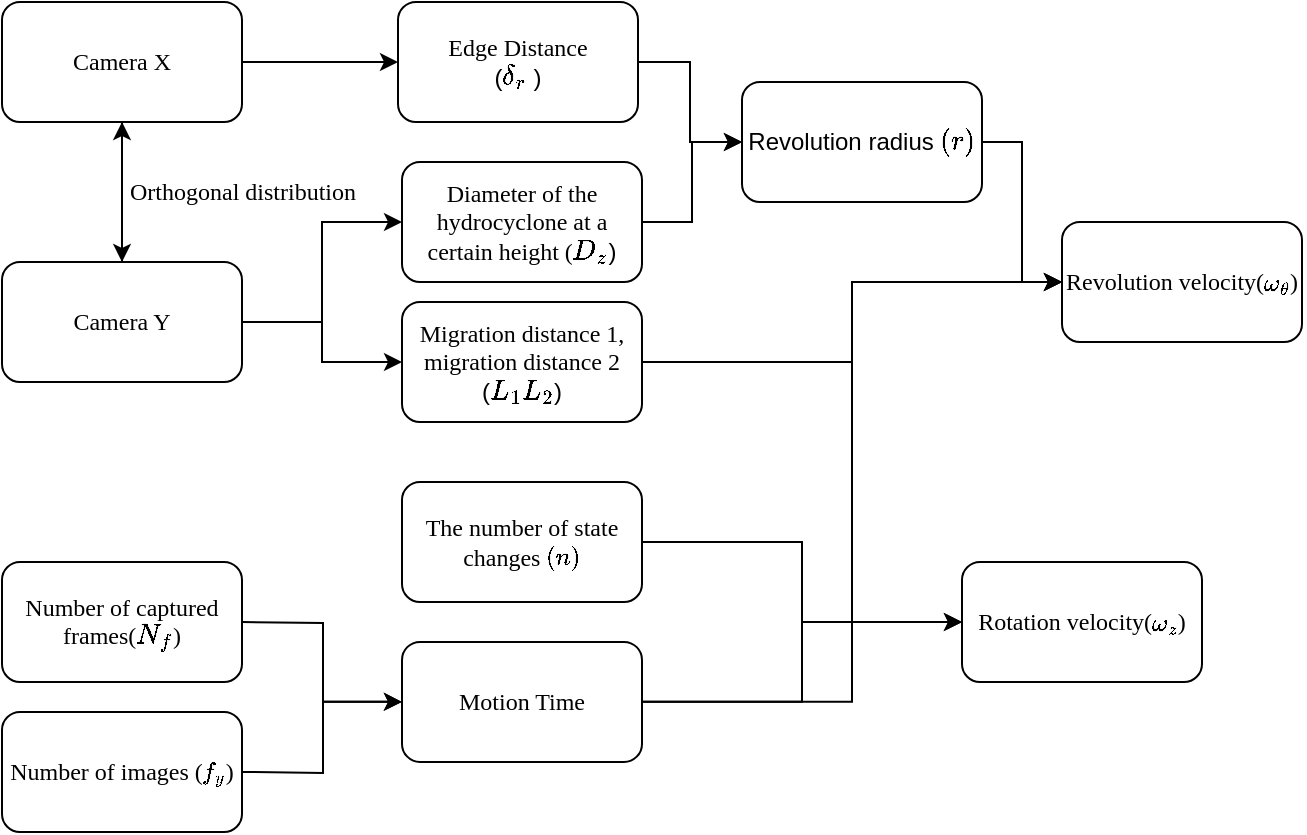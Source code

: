 <mxfile version="28.0.5">
  <diagram id="C5RBs43oDa-KdzZeNtuy" name="Page-1">
    <mxGraphModel dx="1252" dy="726" grid="0" gridSize="10" guides="1" tooltips="1" connect="1" arrows="1" fold="1" page="1" pageScale="1" pageWidth="827" pageHeight="1169" math="1" shadow="0">
      <root>
        <mxCell id="WIyWlLk6GJQsqaUBKTNV-0" />
        <mxCell id="WIyWlLk6GJQsqaUBKTNV-1" parent="WIyWlLk6GJQsqaUBKTNV-0" />
        <mxCell id="cnTVFmawlj7cKAnSD6l6-14" style="edgeStyle=orthogonalEdgeStyle;rounded=0;orthogonalLoop=1;jettySize=auto;html=1;entryX=0.5;entryY=0;entryDx=0;entryDy=0;fontFamily=Times New Roman;fontSize=12;fontColor=default;" parent="WIyWlLk6GJQsqaUBKTNV-1" source="cnTVFmawlj7cKAnSD6l6-1" target="cnTVFmawlj7cKAnSD6l6-2" edge="1">
          <mxGeometry relative="1" as="geometry" />
        </mxCell>
        <mxCell id="cnTVFmawlj7cKAnSD6l6-15" value="Orthogonal distribution" style="edgeLabel;html=1;align=center;verticalAlign=middle;resizable=0;points=[];rounded=1;shadow=0;glass=0;strokeColor=default;strokeWidth=1;fontFamily=Times New Roman;fontSize=12;fontColor=default;fillColor=default;" parent="cnTVFmawlj7cKAnSD6l6-14" vertex="1" connectable="0">
          <mxGeometry x="0.006" y="-2" relative="1" as="geometry">
            <mxPoint x="62" as="offset" />
          </mxGeometry>
        </mxCell>
        <mxCell id="cnTVFmawlj7cKAnSD6l6-16" style="edgeStyle=orthogonalEdgeStyle;rounded=0;orthogonalLoop=1;jettySize=auto;html=1;entryX=0;entryY=0.5;entryDx=0;entryDy=0;fontFamily=Times New Roman;fontSize=12;fontColor=default;" parent="WIyWlLk6GJQsqaUBKTNV-1" source="cnTVFmawlj7cKAnSD6l6-1" target="cnTVFmawlj7cKAnSD6l6-3" edge="1">
          <mxGeometry relative="1" as="geometry" />
        </mxCell>
        <mxCell id="cnTVFmawlj7cKAnSD6l6-1" value="&lt;font face=&quot;Times New Roman&quot;&gt;Camera X&lt;/font&gt;" style="rounded=1;whiteSpace=wrap;html=1;shadow=0;glass=0;strokeColor=default;strokeWidth=1;align=center;verticalAlign=middle;fontFamily=Helvetica;fontSize=12;fontColor=default;fillColor=default;" parent="WIyWlLk6GJQsqaUBKTNV-1" vertex="1">
          <mxGeometry x="86" y="188" width="120" height="60" as="geometry" />
        </mxCell>
        <mxCell id="cnTVFmawlj7cKAnSD6l6-17" style="edgeStyle=orthogonalEdgeStyle;rounded=0;orthogonalLoop=1;jettySize=auto;html=1;entryX=0;entryY=0.5;entryDx=0;entryDy=0;fontFamily=Times New Roman;fontSize=12;fontColor=default;" parent="WIyWlLk6GJQsqaUBKTNV-1" source="cnTVFmawlj7cKAnSD6l6-2" target="cnTVFmawlj7cKAnSD6l6-4" edge="1">
          <mxGeometry relative="1" as="geometry" />
        </mxCell>
        <mxCell id="cnTVFmawlj7cKAnSD6l6-19" style="edgeStyle=orthogonalEdgeStyle;rounded=0;orthogonalLoop=1;jettySize=auto;html=1;entryX=0;entryY=0.5;entryDx=0;entryDy=0;fontFamily=Times New Roman;fontSize=12;fontColor=default;" parent="WIyWlLk6GJQsqaUBKTNV-1" source="cnTVFmawlj7cKAnSD6l6-2" target="cnTVFmawlj7cKAnSD6l6-18" edge="1">
          <mxGeometry relative="1" as="geometry" />
        </mxCell>
        <mxCell id="cnTVFmawlj7cKAnSD6l6-20" style="edgeStyle=orthogonalEdgeStyle;rounded=0;orthogonalLoop=1;jettySize=auto;html=1;fontFamily=Times New Roman;fontSize=12;fontColor=default;" parent="WIyWlLk6GJQsqaUBKTNV-1" source="cnTVFmawlj7cKAnSD6l6-2" edge="1">
          <mxGeometry relative="1" as="geometry">
            <mxPoint x="146" y="248" as="targetPoint" />
          </mxGeometry>
        </mxCell>
        <mxCell id="cnTVFmawlj7cKAnSD6l6-2" value="&lt;font face=&quot;Times New Roman&quot;&gt;Camera Y&lt;/font&gt;" style="rounded=1;whiteSpace=wrap;html=1;shadow=0;glass=0;strokeColor=default;strokeWidth=1;align=center;verticalAlign=middle;fontFamily=Helvetica;fontSize=12;fontColor=default;fillColor=default;" parent="WIyWlLk6GJQsqaUBKTNV-1" vertex="1">
          <mxGeometry x="86" y="318" width="120" height="60" as="geometry" />
        </mxCell>
        <mxCell id="cnTVFmawlj7cKAnSD6l6-25" style="edgeStyle=orthogonalEdgeStyle;rounded=0;orthogonalLoop=1;jettySize=auto;html=1;entryX=0;entryY=0.5;entryDx=0;entryDy=0;fontFamily=Times New Roman;fontSize=12;fontColor=default;" parent="WIyWlLk6GJQsqaUBKTNV-1" source="cnTVFmawlj7cKAnSD6l6-3" target="cnTVFmawlj7cKAnSD6l6-8" edge="1">
          <mxGeometry relative="1" as="geometry" />
        </mxCell>
        <mxCell id="cnTVFmawlj7cKAnSD6l6-26" style="edgeStyle=orthogonalEdgeStyle;rounded=0;orthogonalLoop=1;jettySize=auto;html=1;entryX=0;entryY=0.5;entryDx=0;entryDy=0;fontFamily=Times New Roman;fontSize=12;fontColor=default;" parent="WIyWlLk6GJQsqaUBKTNV-1" source="cnTVFmawlj7cKAnSD6l6-4" target="cnTVFmawlj7cKAnSD6l6-8" edge="1">
          <mxGeometry relative="1" as="geometry" />
        </mxCell>
        <mxCell id="cnTVFmawlj7cKAnSD6l6-4" value="&lt;font face=&quot;Times New Roman&quot;&gt;Diameter of the hydrocyclone at a certain height (&lt;/font&gt;\(D_z\))" style="rounded=1;whiteSpace=wrap;html=1;shadow=0;glass=0;strokeColor=default;strokeWidth=1;align=center;verticalAlign=middle;fontFamily=Helvetica;fontSize=12;fontColor=default;fillColor=default;" parent="WIyWlLk6GJQsqaUBKTNV-1" vertex="1">
          <mxGeometry x="286" y="268" width="120" height="60" as="geometry" />
        </mxCell>
        <mxCell id="cnTVFmawlj7cKAnSD6l6-23" style="edgeStyle=orthogonalEdgeStyle;rounded=0;orthogonalLoop=1;jettySize=auto;html=1;entryX=0;entryY=0.5;entryDx=0;entryDy=0;fontFamily=Times New Roman;fontSize=12;fontColor=default;" parent="WIyWlLk6GJQsqaUBKTNV-1" target="cnTVFmawlj7cKAnSD6l6-22" edge="1">
          <mxGeometry relative="1" as="geometry">
            <mxPoint x="206" y="497.999" as="sourcePoint" />
          </mxGeometry>
        </mxCell>
        <mxCell id="cnTVFmawlj7cKAnSD6l6-6" value="&lt;font face=&quot;Times New Roman&quot;&gt;Number of captured frames(&lt;/font&gt;&lt;span style=&quot;text-align: left;&quot;&gt;`N_f`&lt;/span&gt;&lt;font face=&quot;Times New Roman&quot;&gt;)&lt;/font&gt;" style="rounded=1;whiteSpace=wrap;html=1;shadow=0;glass=0;strokeColor=default;strokeWidth=1;align=center;verticalAlign=middle;fontFamily=Helvetica;fontSize=12;fontColor=default;fillColor=default;" parent="WIyWlLk6GJQsqaUBKTNV-1" vertex="1">
          <mxGeometry x="86" y="468" width="120" height="60" as="geometry" />
        </mxCell>
        <mxCell id="cnTVFmawlj7cKAnSD6l6-24" style="edgeStyle=orthogonalEdgeStyle;rounded=0;orthogonalLoop=1;jettySize=auto;html=1;entryX=0;entryY=0.5;entryDx=0;entryDy=0;fontFamily=Times New Roman;fontSize=12;fontColor=default;" parent="WIyWlLk6GJQsqaUBKTNV-1" target="cnTVFmawlj7cKAnSD6l6-22" edge="1">
          <mxGeometry relative="1" as="geometry">
            <mxPoint x="206" y="572.969" as="sourcePoint" />
          </mxGeometry>
        </mxCell>
        <mxCell id="cnTVFmawlj7cKAnSD6l6-7" value="&lt;font face=&quot;Times New Roman&quot;&gt;Number of images (`f_y`)&lt;/font&gt;" style="rounded=1;whiteSpace=wrap;html=1;shadow=0;glass=0;strokeColor=default;strokeWidth=1;align=center;verticalAlign=middle;fontFamily=Helvetica;fontSize=12;fontColor=default;fillColor=default;" parent="WIyWlLk6GJQsqaUBKTNV-1" vertex="1">
          <mxGeometry x="86" y="542.97" width="120" height="60" as="geometry" />
        </mxCell>
        <mxCell id="cnTVFmawlj7cKAnSD6l6-28" style="edgeStyle=orthogonalEdgeStyle;rounded=0;orthogonalLoop=1;jettySize=auto;html=1;entryX=0;entryY=0.5;entryDx=0;entryDy=0;fontFamily=Times New Roman;fontSize=12;fontColor=default;" parent="WIyWlLk6GJQsqaUBKTNV-1" source="cnTVFmawlj7cKAnSD6l6-8" target="cnTVFmawlj7cKAnSD6l6-10" edge="1">
          <mxGeometry relative="1" as="geometry" />
        </mxCell>
        <mxCell id="cnTVFmawlj7cKAnSD6l6-8" value="Revolution radius &lt;span style=&quot;background-color: transparent;&quot;&gt;\( (r) \)&lt;/span&gt;" style="rounded=1;whiteSpace=wrap;html=1;shadow=0;glass=0;strokeColor=default;strokeWidth=1;align=center;verticalAlign=middle;fontFamily=Helvetica;fontSize=12;fontColor=default;fillColor=default;" parent="WIyWlLk6GJQsqaUBKTNV-1" vertex="1">
          <mxGeometry x="456" y="228" width="120" height="60" as="geometry" />
        </mxCell>
        <mxCell id="cnTVFmawlj7cKAnSD6l6-10" value="Revolution velocity(`\omega_\theta`)" style="rounded=1;whiteSpace=wrap;html=1;shadow=0;glass=0;strokeColor=default;strokeWidth=1;align=center;verticalAlign=middle;fontFamily=Times New Roman;fontSize=12;fontColor=default;fillColor=default;" parent="WIyWlLk6GJQsqaUBKTNV-1" vertex="1">
          <mxGeometry x="616" y="298" width="120" height="60" as="geometry" />
        </mxCell>
        <mxCell id="cnTVFmawlj7cKAnSD6l6-11" value="Rotation velocity(`\omega_z`)" style="rounded=1;whiteSpace=wrap;html=1;shadow=0;glass=0;strokeColor=default;strokeWidth=1;align=center;verticalAlign=middle;fontFamily=Times New Roman;fontSize=12;fontColor=default;fillColor=default;" parent="WIyWlLk6GJQsqaUBKTNV-1" vertex="1">
          <mxGeometry x="566" y="468" width="120" height="60" as="geometry" />
        </mxCell>
        <mxCell id="cnTVFmawlj7cKAnSD6l6-31" style="edgeStyle=orthogonalEdgeStyle;rounded=0;orthogonalLoop=1;jettySize=auto;html=1;entryX=0;entryY=0.5;entryDx=0;entryDy=0;fontFamily=Times New Roman;fontSize=12;fontColor=default;" parent="WIyWlLk6GJQsqaUBKTNV-1" source="cnTVFmawlj7cKAnSD6l6-12" target="cnTVFmawlj7cKAnSD6l6-11" edge="1">
          <mxGeometry relative="1" as="geometry" />
        </mxCell>
        <mxCell id="cnTVFmawlj7cKAnSD6l6-12" value="The number of state changes&amp;nbsp;&lt;span style=&quot;background-color: transparent;&quot;&gt;\( (n) \)&lt;/span&gt;" style="rounded=1;whiteSpace=wrap;html=1;shadow=0;glass=0;strokeColor=default;strokeWidth=1;align=center;verticalAlign=middle;fontFamily=Times New Roman;fontSize=12;fontColor=default;fillColor=default;" parent="WIyWlLk6GJQsqaUBKTNV-1" vertex="1">
          <mxGeometry x="286" y="428" width="120" height="60" as="geometry" />
        </mxCell>
        <mxCell id="cnTVFmawlj7cKAnSD6l6-27" style="edgeStyle=orthogonalEdgeStyle;rounded=0;orthogonalLoop=1;jettySize=auto;html=1;entryX=0;entryY=0.5;entryDx=0;entryDy=0;fontFamily=Times New Roman;fontSize=12;fontColor=default;" parent="WIyWlLk6GJQsqaUBKTNV-1" source="cnTVFmawlj7cKAnSD6l6-18" target="cnTVFmawlj7cKAnSD6l6-10" edge="1">
          <mxGeometry relative="1" as="geometry" />
        </mxCell>
        <mxCell id="cnTVFmawlj7cKAnSD6l6-18" value="Migration distance 1, migration distance 2&lt;div&gt;&lt;span style=&quot;font-family: Helvetica; text-align: left;&quot;&gt;(`L_1`&lt;/span&gt;&lt;span style=&quot;font-family: Helvetica; text-align: left; background-color: transparent; color: light-dark(rgb(0, 0, 0), rgb(255, 255, 255));&quot;&gt;`L_2`)&lt;/span&gt;&lt;/div&gt;" style="rounded=1;whiteSpace=wrap;html=1;shadow=0;glass=0;strokeColor=default;strokeWidth=1;align=center;verticalAlign=middle;fontFamily=Times New Roman;fontSize=12;fontColor=default;fillColor=default;" parent="WIyWlLk6GJQsqaUBKTNV-1" vertex="1">
          <mxGeometry x="286" y="338" width="120" height="60" as="geometry" />
        </mxCell>
        <mxCell id="cnTVFmawlj7cKAnSD6l6-29" style="edgeStyle=orthogonalEdgeStyle;rounded=0;orthogonalLoop=1;jettySize=auto;html=1;entryX=0;entryY=0.5;entryDx=0;entryDy=0;fontFamily=Times New Roman;fontSize=12;fontColor=default;" parent="WIyWlLk6GJQsqaUBKTNV-1" source="cnTVFmawlj7cKAnSD6l6-22" target="cnTVFmawlj7cKAnSD6l6-10" edge="1">
          <mxGeometry relative="1" as="geometry" />
        </mxCell>
        <mxCell id="cnTVFmawlj7cKAnSD6l6-32" style="edgeStyle=orthogonalEdgeStyle;rounded=0;orthogonalLoop=1;jettySize=auto;html=1;entryX=0;entryY=0.5;entryDx=0;entryDy=0;fontFamily=Times New Roman;fontSize=12;fontColor=default;" parent="WIyWlLk6GJQsqaUBKTNV-1" source="cnTVFmawlj7cKAnSD6l6-22" target="cnTVFmawlj7cKAnSD6l6-11" edge="1">
          <mxGeometry relative="1" as="geometry" />
        </mxCell>
        <mxCell id="cnTVFmawlj7cKAnSD6l6-22" value="Motion Time" style="rounded=1;whiteSpace=wrap;html=1;shadow=0;glass=0;strokeColor=default;strokeWidth=1;align=center;verticalAlign=middle;fontFamily=Times New Roman;fontSize=12;fontColor=default;fillColor=default;" parent="WIyWlLk6GJQsqaUBKTNV-1" vertex="1">
          <mxGeometry x="286" y="507.94" width="120" height="60" as="geometry" />
        </mxCell>
        <mxCell id="dGoyk-tfxZ9PXUSBe2lM-3" value="" style="group" parent="WIyWlLk6GJQsqaUBKTNV-1" vertex="1" connectable="0">
          <mxGeometry x="284" y="188" width="120" height="60" as="geometry" />
        </mxCell>
        <mxCell id="cnTVFmawlj7cKAnSD6l6-3" value="&lt;font face=&quot;Times New Roman&quot;&gt;Edge Distance&lt;/font&gt;&lt;div&gt;&lt;span style=&quot;text-align: left;&quot;&gt;(\(\delta_r\) )&lt;/span&gt;&lt;font face=&quot;Times New Roman&quot;&gt;&lt;/font&gt;&lt;/div&gt;" style="rounded=1;whiteSpace=wrap;html=1;shadow=0;glass=0;strokeColor=default;strokeWidth=1;align=center;verticalAlign=middle;fontFamily=Helvetica;fontSize=12;fontColor=default;fillColor=default;" parent="dGoyk-tfxZ9PXUSBe2lM-3" vertex="1">
          <mxGeometry width="120" height="60" as="geometry" />
        </mxCell>
      </root>
    </mxGraphModel>
  </diagram>
</mxfile>
